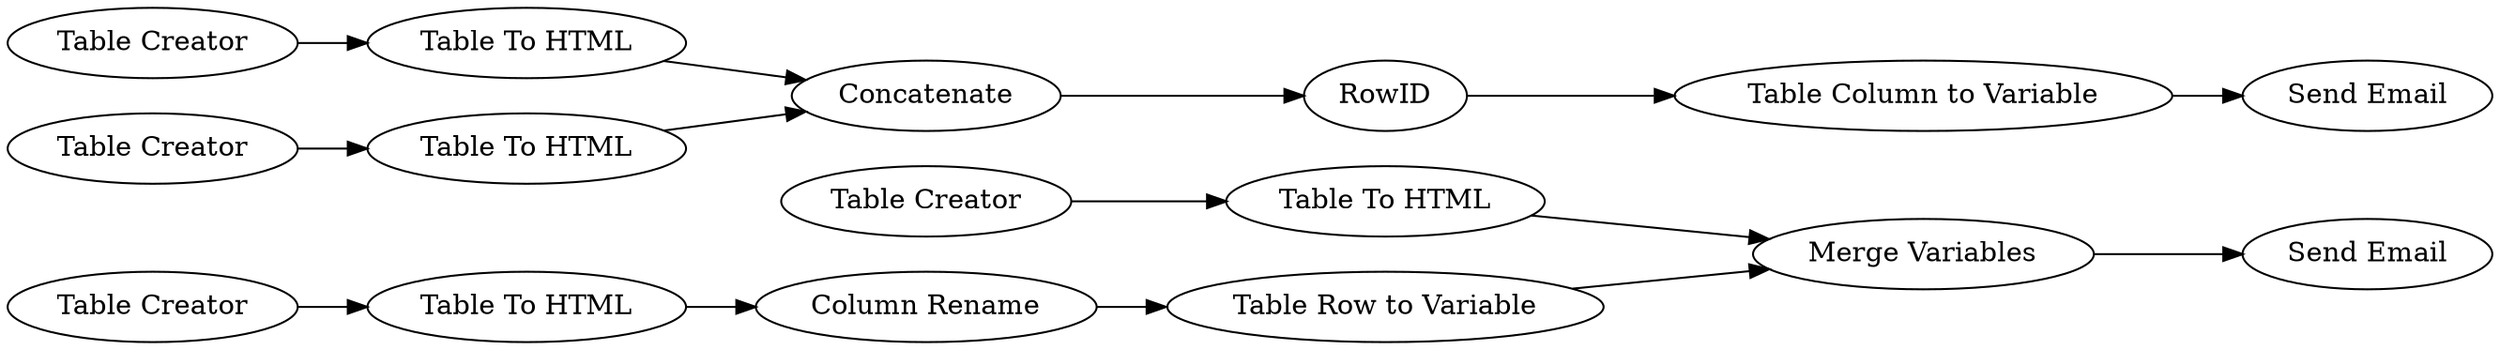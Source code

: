 digraph {
	4 [label="Table Creator"]
	5 [label="Table To HTML"]
	6 [label="Table Creator"]
	7 [label="Table To HTML"]
	8 [label="Column Rename"]
	9 [label="Table Row to Variable"]
	10 [label="Merge Variables"]
	11 [label="Send Email"]
	12 [label="Table To HTML"]
	13 [label="Table To HTML"]
	14 [label="Table Creator"]
	15 [label="Table Creator"]
	16 [label=Concatenate]
	17 [label="Table Column to Variable"]
	18 [label="Send Email"]
	19 [label=RowID]
	4 -> 5
	5 -> 10
	6 -> 7
	7 -> 8
	8 -> 9
	9 -> 10
	10 -> 11
	12 -> 16
	13 -> 16
	14 -> 12
	15 -> 13
	16 -> 19
	17 -> 18
	19 -> 17
	rankdir=LR
}
